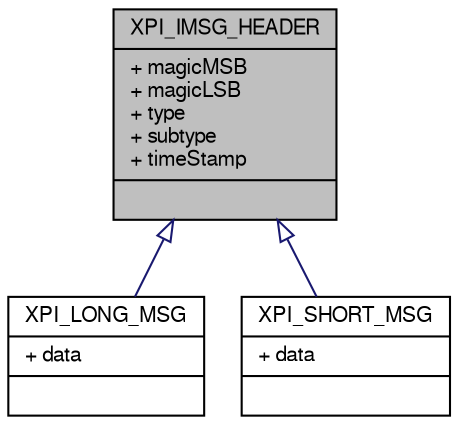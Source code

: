 digraph G
{
  bgcolor="transparent";
  edge [fontname="FreeSans",fontsize=10,labelfontname="FreeSans",labelfontsize=10];
  node [fontname="FreeSans",fontsize=10,shape=record];
  Node1 [label="{XPI_IMSG_HEADER\n|+ magicMSB\l+ magicLSB\l+ type\l+ subtype\l+ timeStamp\l|}",height=0.2,width=0.4,color="black", fillcolor="grey75", style="filled" fontcolor="black"];
  Node1 -> Node2 [dir=back,color="midnightblue",fontsize=10,style="solid",arrowtail="empty",fontname="FreeSans"];
  Node2 [label="{XPI_LONG_MSG\n|+ data\l|}",height=0.2,width=0.4,color="black",URL="$struct_x_p_i___l_o_n_g___m_s_g.html"];
  Node1 -> Node3 [dir=back,color="midnightblue",fontsize=10,style="solid",arrowtail="empty",fontname="FreeSans"];
  Node3 [label="{XPI_SHORT_MSG\n|+ data\l|}",height=0.2,width=0.4,color="black",URL="$struct_x_p_i___s_h_o_r_t___m_s_g.html"];
}
